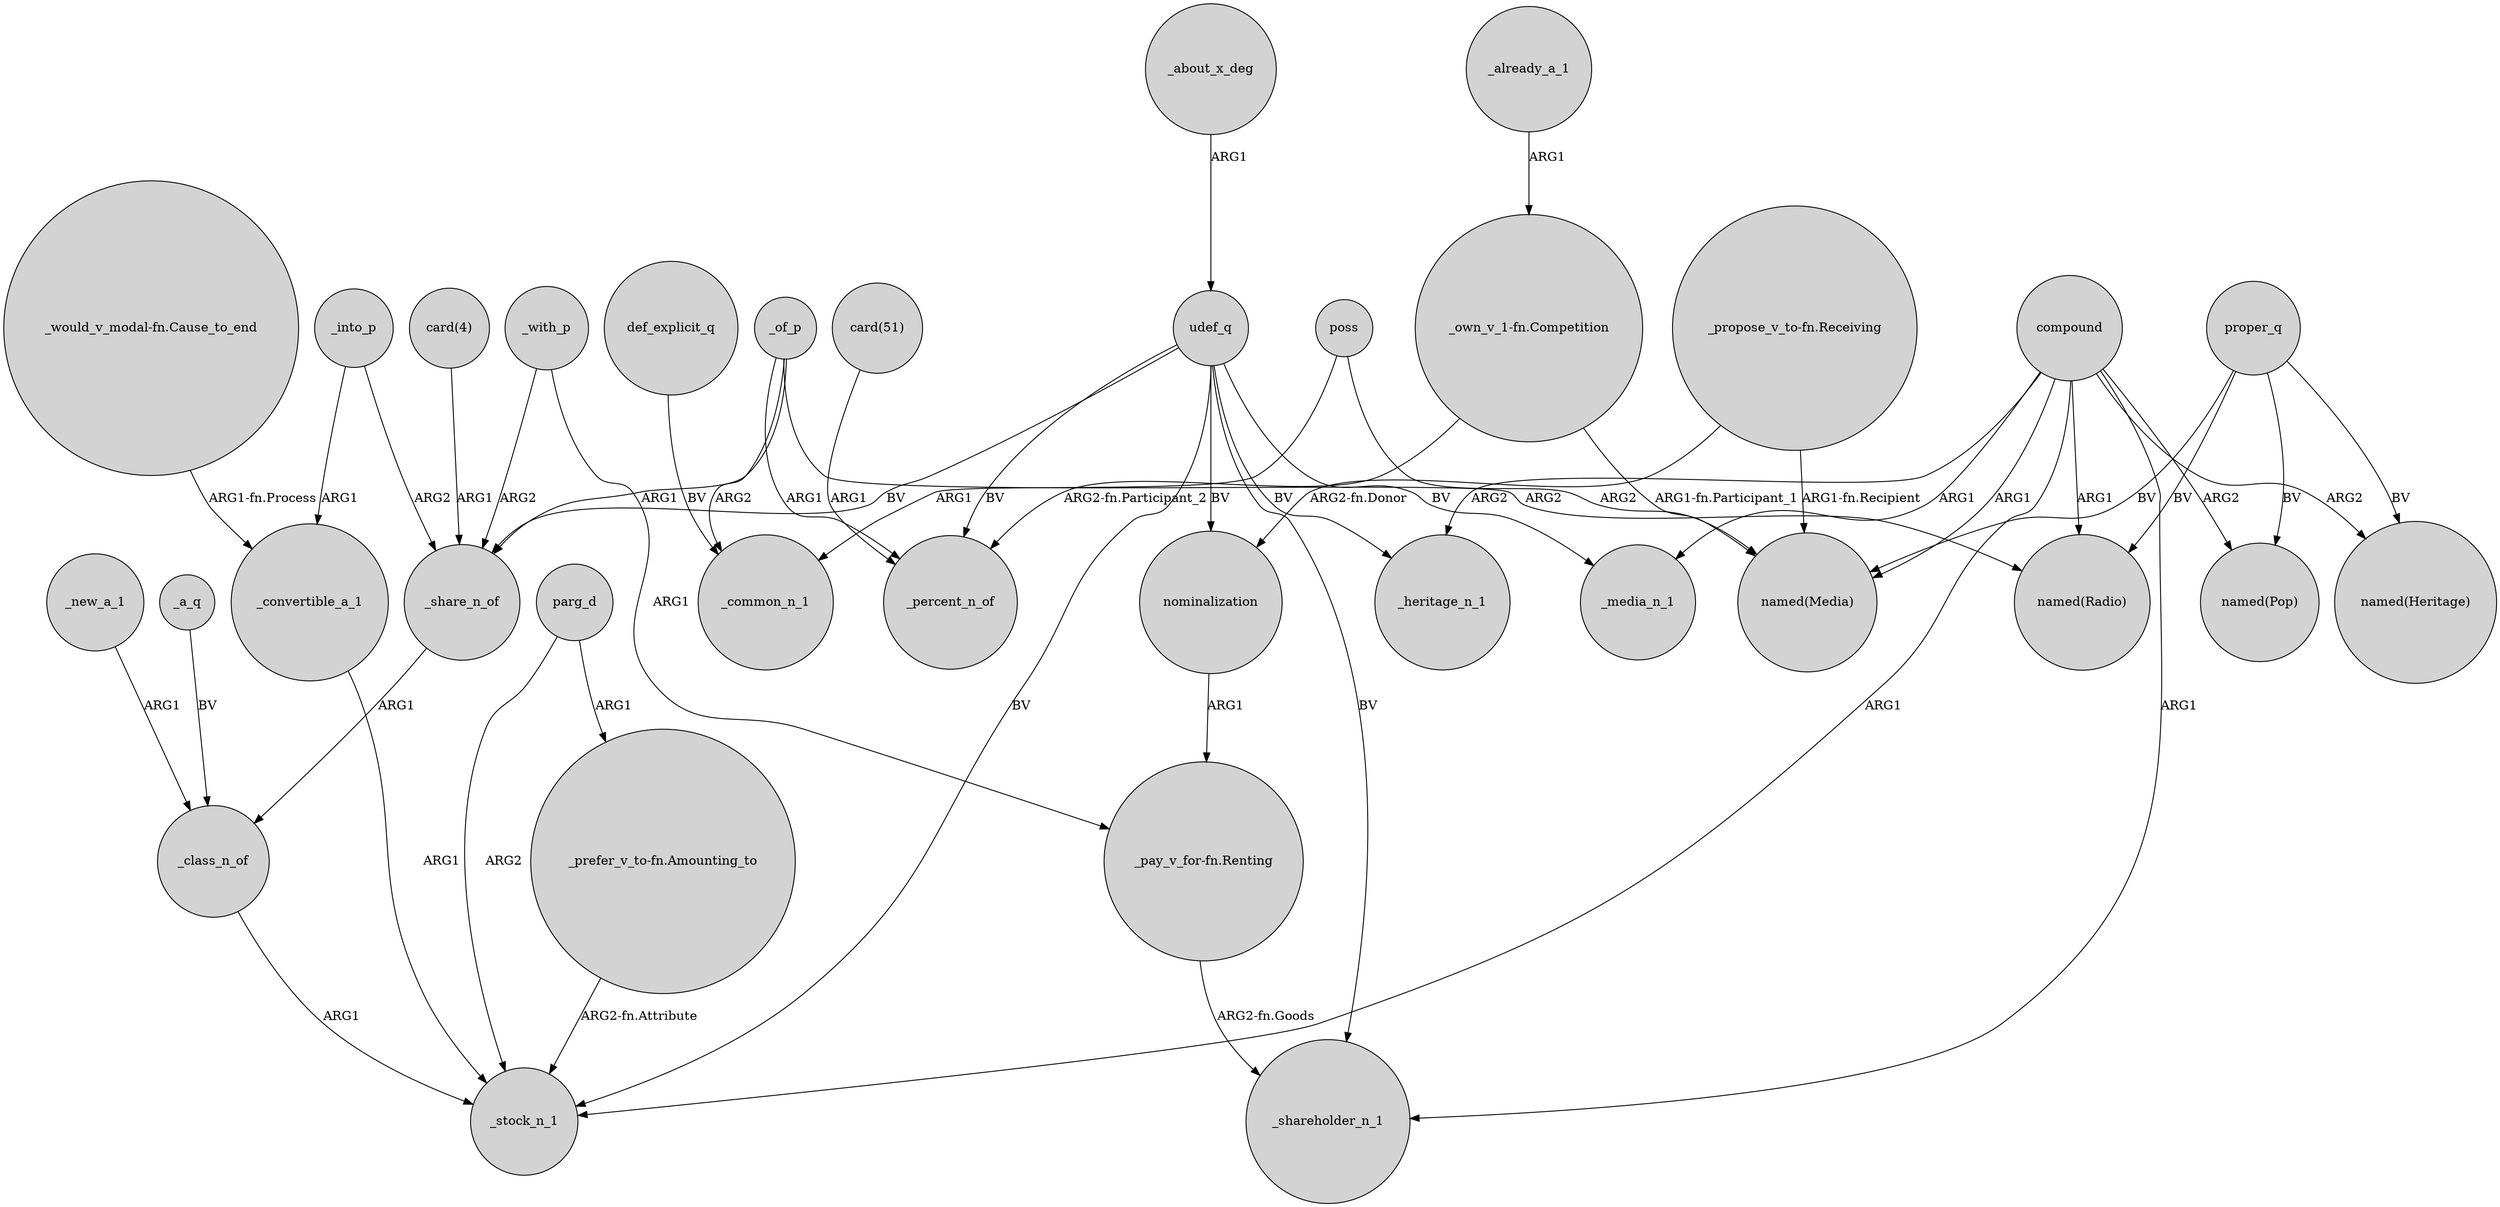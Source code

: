 digraph {
	node [shape=circle style=filled]
	_with_p -> _share_n_of [label=ARG2]
	"_prefer_v_to-fn.Amounting_to" -> _stock_n_1 [label="ARG2-fn.Attribute"]
	_into_p -> _convertible_a_1 [label=ARG1]
	_of_p -> _common_n_1 [label=ARG2]
	parg_d -> _stock_n_1 [label=ARG2]
	poss -> "named(Media)" [label=ARG2]
	_with_p -> "_pay_v_for-fn.Renting" [label=ARG1]
	compound -> "named(Media)" [label=ARG1]
	parg_d -> "_prefer_v_to-fn.Amounting_to" [label=ARG1]
	_of_p -> _percent_n_of [label=ARG1]
	udef_q -> _stock_n_1 [label=BV]
	proper_q -> "named(Pop)" [label=BV]
	_share_n_of -> _class_n_of [label=ARG1]
	compound -> _heritage_n_1 [label=ARG2]
	proper_q -> "named(Media)" [label=BV]
	compound -> _stock_n_1 [label=ARG1]
	proper_q -> "named(Radio)" [label=BV]
	compound -> "named(Pop)" [label=ARG2]
	_of_p -> _share_n_of [label=ARG1]
	"_would_v_modal-fn.Cause_to_end" -> _convertible_a_1 [label="ARG1-fn.Process"]
	_about_x_deg -> udef_q [label=ARG1]
	udef_q -> _heritage_n_1 [label=BV]
	nominalization -> "_pay_v_for-fn.Renting" [label=ARG1]
	"_propose_v_to-fn.Receiving" -> nominalization [label="ARG2-fn.Donor"]
	compound -> _shareholder_n_1 [label=ARG1]
	_convertible_a_1 -> _stock_n_1 [label=ARG1]
	poss -> _common_n_1 [label=ARG1]
	proper_q -> "named(Heritage)" [label=BV]
	udef_q -> _percent_n_of [label=BV]
	_into_p -> _share_n_of [label=ARG2]
	compound -> "named(Radio)" [label=ARG1]
	def_explicit_q -> _common_n_1 [label=BV]
	udef_q -> nominalization [label=BV]
	"_propose_v_to-fn.Receiving" -> "named(Media)" [label="ARG1-fn.Recipient"]
	_of_p -> "named(Radio)" [label=ARG2]
	udef_q -> _share_n_of [label=BV]
	compound -> "named(Heritage)" [label=ARG2]
	udef_q -> _shareholder_n_1 [label=BV]
	udef_q -> _media_n_1 [label=BV]
	"_own_v_1-fn.Competition" -> _percent_n_of [label="ARG2-fn.Participant_2"]
	_already_a_1 -> "_own_v_1-fn.Competition" [label=ARG1]
	"card(4)" -> _share_n_of [label=ARG1]
	_class_n_of -> _stock_n_1 [label=ARG1]
	compound -> _media_n_1 [label=ARG1]
	"_pay_v_for-fn.Renting" -> _shareholder_n_1 [label="ARG2-fn.Goods"]
	_new_a_1 -> _class_n_of [label=ARG1]
	"card(51)" -> _percent_n_of [label=ARG1]
	"_own_v_1-fn.Competition" -> "named(Media)" [label="ARG1-fn.Participant_1"]
	_a_q -> _class_n_of [label=BV]
}
